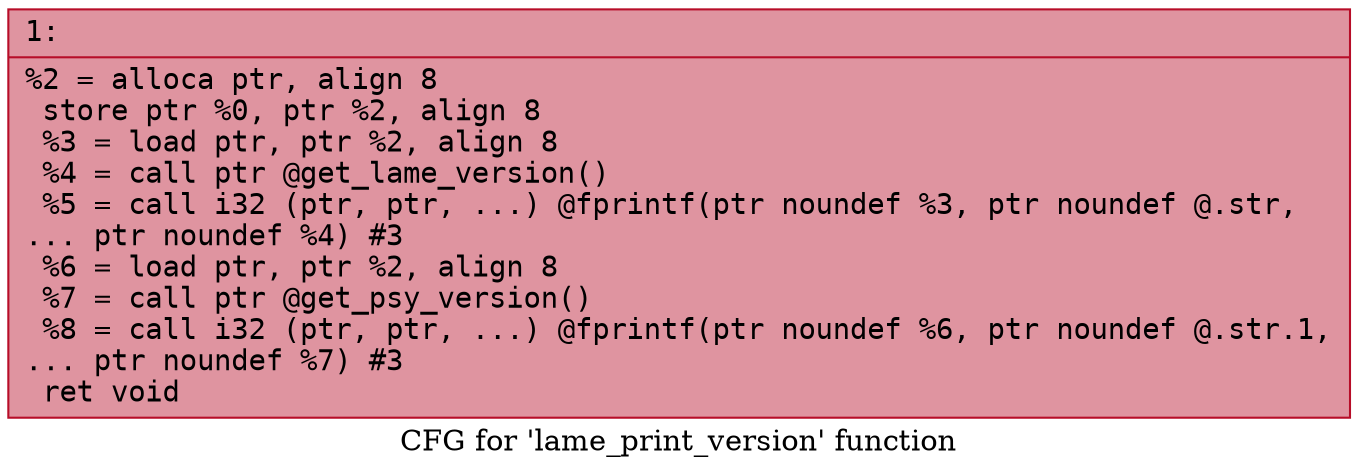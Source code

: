 digraph "CFG for 'lame_print_version' function" {
	label="CFG for 'lame_print_version' function";

	Node0x600002829ef0 [shape=record,color="#b70d28ff", style=filled, fillcolor="#b70d2870" fontname="Courier",label="{1:\l|  %2 = alloca ptr, align 8\l  store ptr %0, ptr %2, align 8\l  %3 = load ptr, ptr %2, align 8\l  %4 = call ptr @get_lame_version()\l  %5 = call i32 (ptr, ptr, ...) @fprintf(ptr noundef %3, ptr noundef @.str,\l... ptr noundef %4) #3\l  %6 = load ptr, ptr %2, align 8\l  %7 = call ptr @get_psy_version()\l  %8 = call i32 (ptr, ptr, ...) @fprintf(ptr noundef %6, ptr noundef @.str.1,\l... ptr noundef %7) #3\l  ret void\l}"];
}
